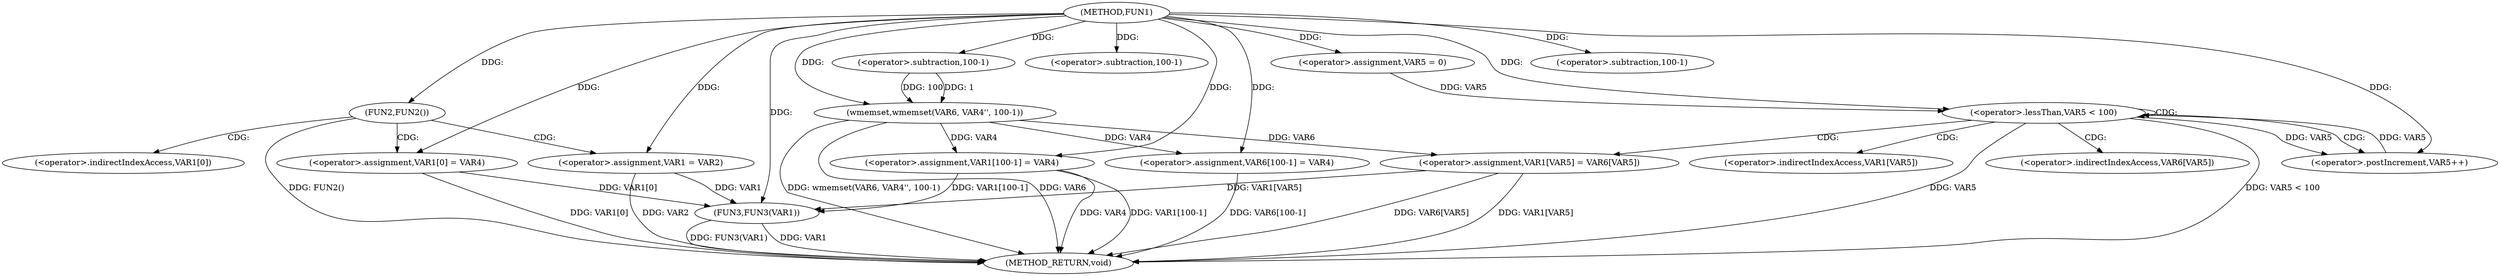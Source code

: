 digraph FUN1 {  
"1000100" [label = "(METHOD,FUN1)" ]
"1000158" [label = "(METHOD_RETURN,void)" ]
"1000106" [label = "(FUN2,FUN2())" ]
"1000108" [label = "(<operator>.assignment,VAR1 = VAR2)" ]
"1000111" [label = "(<operator>.assignment,VAR1[0] = VAR4)" ]
"1000119" [label = "(wmemset,wmemset(VAR6, VAR4'', 100-1))" ]
"1000122" [label = "(<operator>.subtraction,100-1)" ]
"1000125" [label = "(<operator>.assignment,VAR6[100-1] = VAR4)" ]
"1000128" [label = "(<operator>.subtraction,100-1)" ]
"1000133" [label = "(<operator>.assignment,VAR5 = 0)" ]
"1000136" [label = "(<operator>.lessThan,VAR5 < 100)" ]
"1000139" [label = "(<operator>.postIncrement,VAR5++)" ]
"1000142" [label = "(<operator>.assignment,VAR1[VAR5] = VAR6[VAR5])" ]
"1000149" [label = "(<operator>.assignment,VAR1[100-1] = VAR4)" ]
"1000152" [label = "(<operator>.subtraction,100-1)" ]
"1000156" [label = "(FUN3,FUN3(VAR1))" ]
"1000112" [label = "(<operator>.indirectIndexAccess,VAR1[0])" ]
"1000143" [label = "(<operator>.indirectIndexAccess,VAR1[VAR5])" ]
"1000146" [label = "(<operator>.indirectIndexAccess,VAR6[VAR5])" ]
  "1000125" -> "1000158"  [ label = "DDG: VAR6[100-1]"] 
  "1000156" -> "1000158"  [ label = "DDG: VAR1"] 
  "1000149" -> "1000158"  [ label = "DDG: VAR4"] 
  "1000149" -> "1000158"  [ label = "DDG: VAR1[100-1]"] 
  "1000156" -> "1000158"  [ label = "DDG: FUN3(VAR1)"] 
  "1000119" -> "1000158"  [ label = "DDG: wmemset(VAR6, VAR4'', 100-1)"] 
  "1000142" -> "1000158"  [ label = "DDG: VAR6[VAR5]"] 
  "1000111" -> "1000158"  [ label = "DDG: VAR1[0]"] 
  "1000108" -> "1000158"  [ label = "DDG: VAR2"] 
  "1000119" -> "1000158"  [ label = "DDG: VAR6"] 
  "1000142" -> "1000158"  [ label = "DDG: VAR1[VAR5]"] 
  "1000136" -> "1000158"  [ label = "DDG: VAR5 < 100"] 
  "1000136" -> "1000158"  [ label = "DDG: VAR5"] 
  "1000106" -> "1000158"  [ label = "DDG: FUN2()"] 
  "1000100" -> "1000106"  [ label = "DDG: "] 
  "1000100" -> "1000108"  [ label = "DDG: "] 
  "1000100" -> "1000111"  [ label = "DDG: "] 
  "1000100" -> "1000119"  [ label = "DDG: "] 
  "1000122" -> "1000119"  [ label = "DDG: 100"] 
  "1000122" -> "1000119"  [ label = "DDG: 1"] 
  "1000100" -> "1000122"  [ label = "DDG: "] 
  "1000119" -> "1000125"  [ label = "DDG: VAR4"] 
  "1000100" -> "1000125"  [ label = "DDG: "] 
  "1000100" -> "1000128"  [ label = "DDG: "] 
  "1000100" -> "1000133"  [ label = "DDG: "] 
  "1000139" -> "1000136"  [ label = "DDG: VAR5"] 
  "1000133" -> "1000136"  [ label = "DDG: VAR5"] 
  "1000100" -> "1000136"  [ label = "DDG: "] 
  "1000136" -> "1000139"  [ label = "DDG: VAR5"] 
  "1000100" -> "1000139"  [ label = "DDG: "] 
  "1000119" -> "1000142"  [ label = "DDG: VAR6"] 
  "1000100" -> "1000149"  [ label = "DDG: "] 
  "1000119" -> "1000149"  [ label = "DDG: VAR4"] 
  "1000100" -> "1000152"  [ label = "DDG: "] 
  "1000111" -> "1000156"  [ label = "DDG: VAR1[0]"] 
  "1000142" -> "1000156"  [ label = "DDG: VAR1[VAR5]"] 
  "1000149" -> "1000156"  [ label = "DDG: VAR1[100-1]"] 
  "1000108" -> "1000156"  [ label = "DDG: VAR1"] 
  "1000100" -> "1000156"  [ label = "DDG: "] 
  "1000106" -> "1000112"  [ label = "CDG: "] 
  "1000106" -> "1000108"  [ label = "CDG: "] 
  "1000106" -> "1000111"  [ label = "CDG: "] 
  "1000136" -> "1000142"  [ label = "CDG: "] 
  "1000136" -> "1000139"  [ label = "CDG: "] 
  "1000136" -> "1000146"  [ label = "CDG: "] 
  "1000136" -> "1000143"  [ label = "CDG: "] 
  "1000136" -> "1000136"  [ label = "CDG: "] 
}
